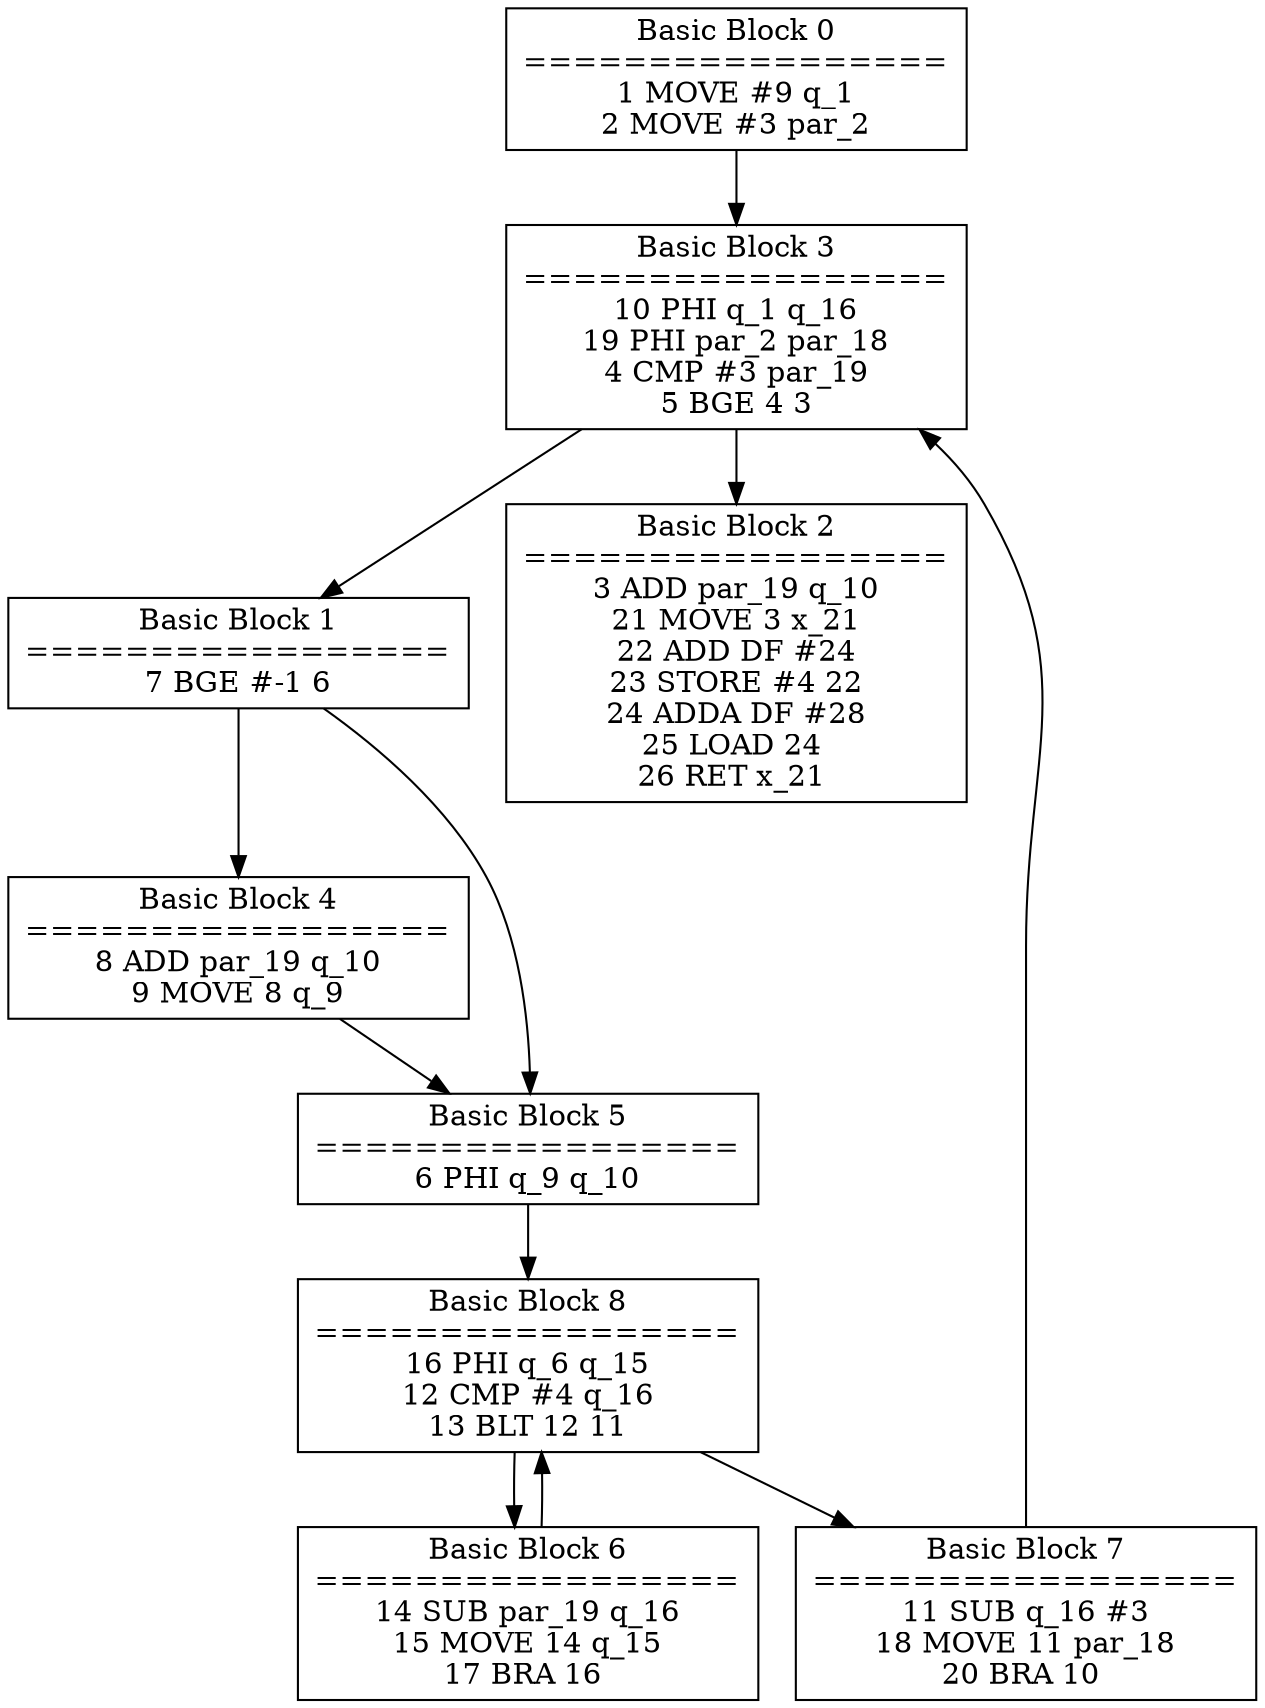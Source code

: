 digraph bar {

"Basic Block 0" [shape=box, label="Basic Block 0
=================
1 MOVE #9 q_1
2 MOVE #3 par_2
"];
"Basic Block 1" [shape=box, label="Basic Block 1
=================
7 BGE #-1 6
"];
"Basic Block 2" [shape=box, label="Basic Block 2
=================
3 ADD par_19 q_10
21 MOVE 3 x_21
22 ADD DF #24
23 STORE #4 22
24 ADDA DF #28
25 LOAD 24 
26 RET x_21 
"];
"Basic Block 3" [shape=box, label="Basic Block 3
=================
10 PHI q_1 q_16
19 PHI par_2 par_18
4 CMP #3 par_19
5 BGE 4 3
"];
"Basic Block 4" [shape=box, label="Basic Block 4
=================
8 ADD par_19 q_10
9 MOVE 8 q_9
"];
"Basic Block 5" [shape=box, label="Basic Block 5
=================
6 PHI q_9 q_10
"];
"Basic Block 6" [shape=box, label="Basic Block 6
=================
14 SUB par_19 q_16
15 MOVE 14 q_15
17 BRA 16 
"];
"Basic Block 7" [shape=box, label="Basic Block 7
=================
11 SUB q_16 #3
18 MOVE 11 par_18
20 BRA 10 
"];
"Basic Block 8" [shape=box, label="Basic Block 8
=================
16 PHI q_6 q_15
12 CMP #4 q_16
13 BLT 12 11
"];

"Basic Block 0" -> "Basic Block 3";
"Basic Block 1" -> "Basic Block 4";
"Basic Block 1" -> "Basic Block 5";
"Basic Block 3" -> "Basic Block 1";
"Basic Block 3" -> "Basic Block 2";
"Basic Block 4" -> "Basic Block 5";
"Basic Block 5" -> "Basic Block 8";
"Basic Block 6" -> "Basic Block 8";
"Basic Block 7" -> "Basic Block 3";
"Basic Block 8" -> "Basic Block 6";
"Basic Block 8" -> "Basic Block 7";

}